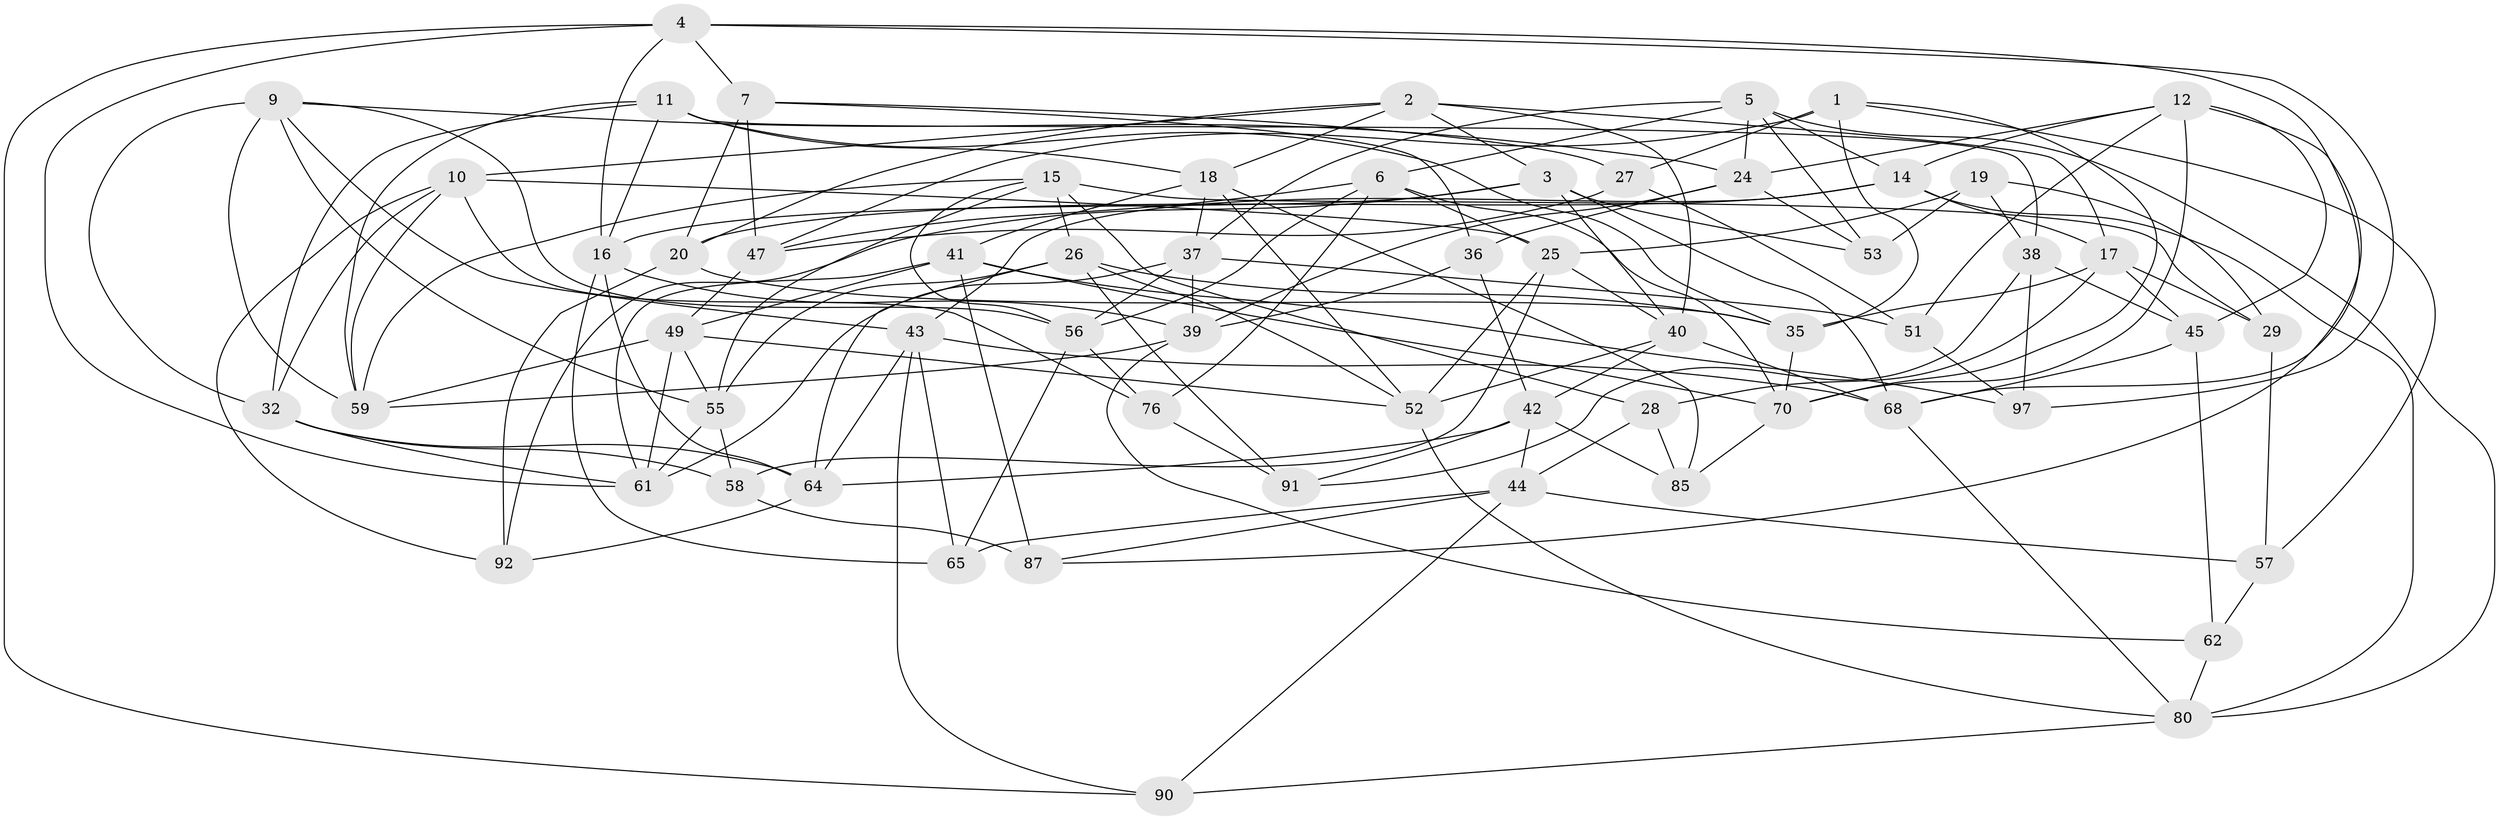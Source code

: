 // original degree distribution, {4: 1.0}
// Generated by graph-tools (version 1.1) at 2025/42/03/06/25 10:42:24]
// undirected, 60 vertices, 159 edges
graph export_dot {
graph [start="1"]
  node [color=gray90,style=filled];
  1 [super="+73"];
  2 [super="+8"];
  3 [super="+66"];
  4 [super="+23"];
  5 [super="+21"];
  6 [super="+13"];
  7 [super="+74"];
  9 [super="+34"];
  10 [super="+54"];
  11 [super="+22"];
  12 [super="+95"];
  14 [super="+94"];
  15 [super="+31"];
  16 [super="+30"];
  17 [super="+98"];
  18 [super="+33"];
  19;
  20 [super="+50"];
  24 [super="+93"];
  25 [super="+86"];
  26 [super="+71"];
  27;
  28;
  29;
  32 [super="+48"];
  35 [super="+96"];
  36;
  37 [super="+46"];
  38 [super="+99"];
  39 [super="+75"];
  40 [super="+72"];
  41 [super="+89"];
  42 [super="+63"];
  43 [super="+100"];
  44 [super="+81"];
  45 [super="+69"];
  47 [super="+60"];
  49 [super="+84"];
  51;
  52 [super="+82"];
  53;
  55 [super="+79"];
  56 [super="+101"];
  57;
  58;
  59 [super="+77"];
  61 [super="+67"];
  62;
  64 [super="+83"];
  65;
  68 [super="+78"];
  70 [super="+102"];
  76;
  80 [super="+88"];
  85;
  87;
  90;
  91;
  92;
  97;
  1 -- 27;
  1 -- 57;
  1 -- 47 [weight=2];
  1 -- 70;
  1 -- 35;
  2 -- 40;
  2 -- 20;
  2 -- 18;
  2 -- 3;
  2 -- 17;
  2 -- 10;
  3 -- 68;
  3 -- 92;
  3 -- 16;
  3 -- 53;
  3 -- 40;
  4 -- 7;
  4 -- 61;
  4 -- 16;
  4 -- 97;
  4 -- 90;
  4 -- 68;
  5 -- 80;
  5 -- 37;
  5 -- 24;
  5 -- 53;
  5 -- 14;
  5 -- 6;
  6 -- 56;
  6 -- 76;
  6 -- 25;
  6 -- 70;
  6 -- 47;
  7 -- 20 [weight=2];
  7 -- 27;
  7 -- 47;
  7 -- 36;
  9 -- 32;
  9 -- 55;
  9 -- 43;
  9 -- 24;
  9 -- 56;
  9 -- 59;
  10 -- 92;
  10 -- 59;
  10 -- 25;
  10 -- 32;
  10 -- 76;
  11 -- 38;
  11 -- 35;
  11 -- 16;
  11 -- 18;
  11 -- 32;
  11 -- 59;
  12 -- 45;
  12 -- 51;
  12 -- 24;
  12 -- 14;
  12 -- 87;
  12 -- 70;
  14 -- 17;
  14 -- 80;
  14 -- 20;
  14 -- 43;
  15 -- 29;
  15 -- 28;
  15 -- 56;
  15 -- 26;
  15 -- 55;
  15 -- 59;
  16 -- 39;
  16 -- 65;
  16 -- 64;
  17 -- 35;
  17 -- 28;
  17 -- 29;
  17 -- 45;
  18 -- 52;
  18 -- 85;
  18 -- 41;
  18 -- 37;
  19 -- 53;
  19 -- 25;
  19 -- 38;
  19 -- 29;
  20 -- 92;
  20 -- 35;
  24 -- 53;
  24 -- 36;
  24 -- 39;
  25 -- 58;
  25 -- 52;
  25 -- 40;
  26 -- 64;
  26 -- 55;
  26 -- 91;
  26 -- 35;
  26 -- 52;
  27 -- 47;
  27 -- 51;
  28 -- 85;
  28 -- 44;
  29 -- 57;
  32 -- 61;
  32 -- 64;
  32 -- 58;
  35 -- 70;
  36 -- 42;
  36 -- 39;
  37 -- 39;
  37 -- 61;
  37 -- 51;
  37 -- 56;
  38 -- 45 [weight=2];
  38 -- 97;
  38 -- 91;
  39 -- 59;
  39 -- 62;
  40 -- 68;
  40 -- 52;
  40 -- 42;
  41 -- 87;
  41 -- 70;
  41 -- 49;
  41 -- 97;
  41 -- 61;
  42 -- 85;
  42 -- 64;
  42 -- 91;
  42 -- 44;
  43 -- 65;
  43 -- 90;
  43 -- 68;
  43 -- 64;
  44 -- 90;
  44 -- 57;
  44 -- 87;
  44 -- 65;
  45 -- 62;
  45 -- 68;
  47 -- 49;
  49 -- 59;
  49 -- 61;
  49 -- 52;
  49 -- 55;
  51 -- 97;
  52 -- 80;
  55 -- 61;
  55 -- 58;
  56 -- 76;
  56 -- 65;
  57 -- 62;
  58 -- 87;
  62 -- 80;
  64 -- 92;
  68 -- 80;
  70 -- 85;
  76 -- 91;
  80 -- 90;
}
